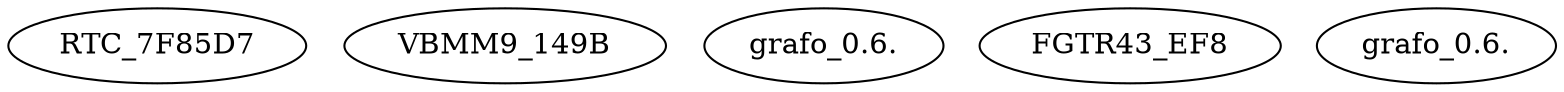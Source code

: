 strict graph  {
"./MALWR/familia_5/RTC_7F85D7F628CE62D1D8F7B39D8940472" [label=RTC_7F85D7];
"./MALWR/familia_5/VBMM9_149B7BD7218AAB4E257D28469FDDB0D" [label=VBMM9_149B];
"./MALWR/familia_5/grafo_0.6.png" [label="grafo_0.6."];
"./MALWR/familia_5/FGTR43_EF8E0FB20E7228C7492CCDC59D87C690" [label=FGTR43_EF8];
"./MALWR/familia_5/grafo_0.6.dot" [label="grafo_0.6."];
}
